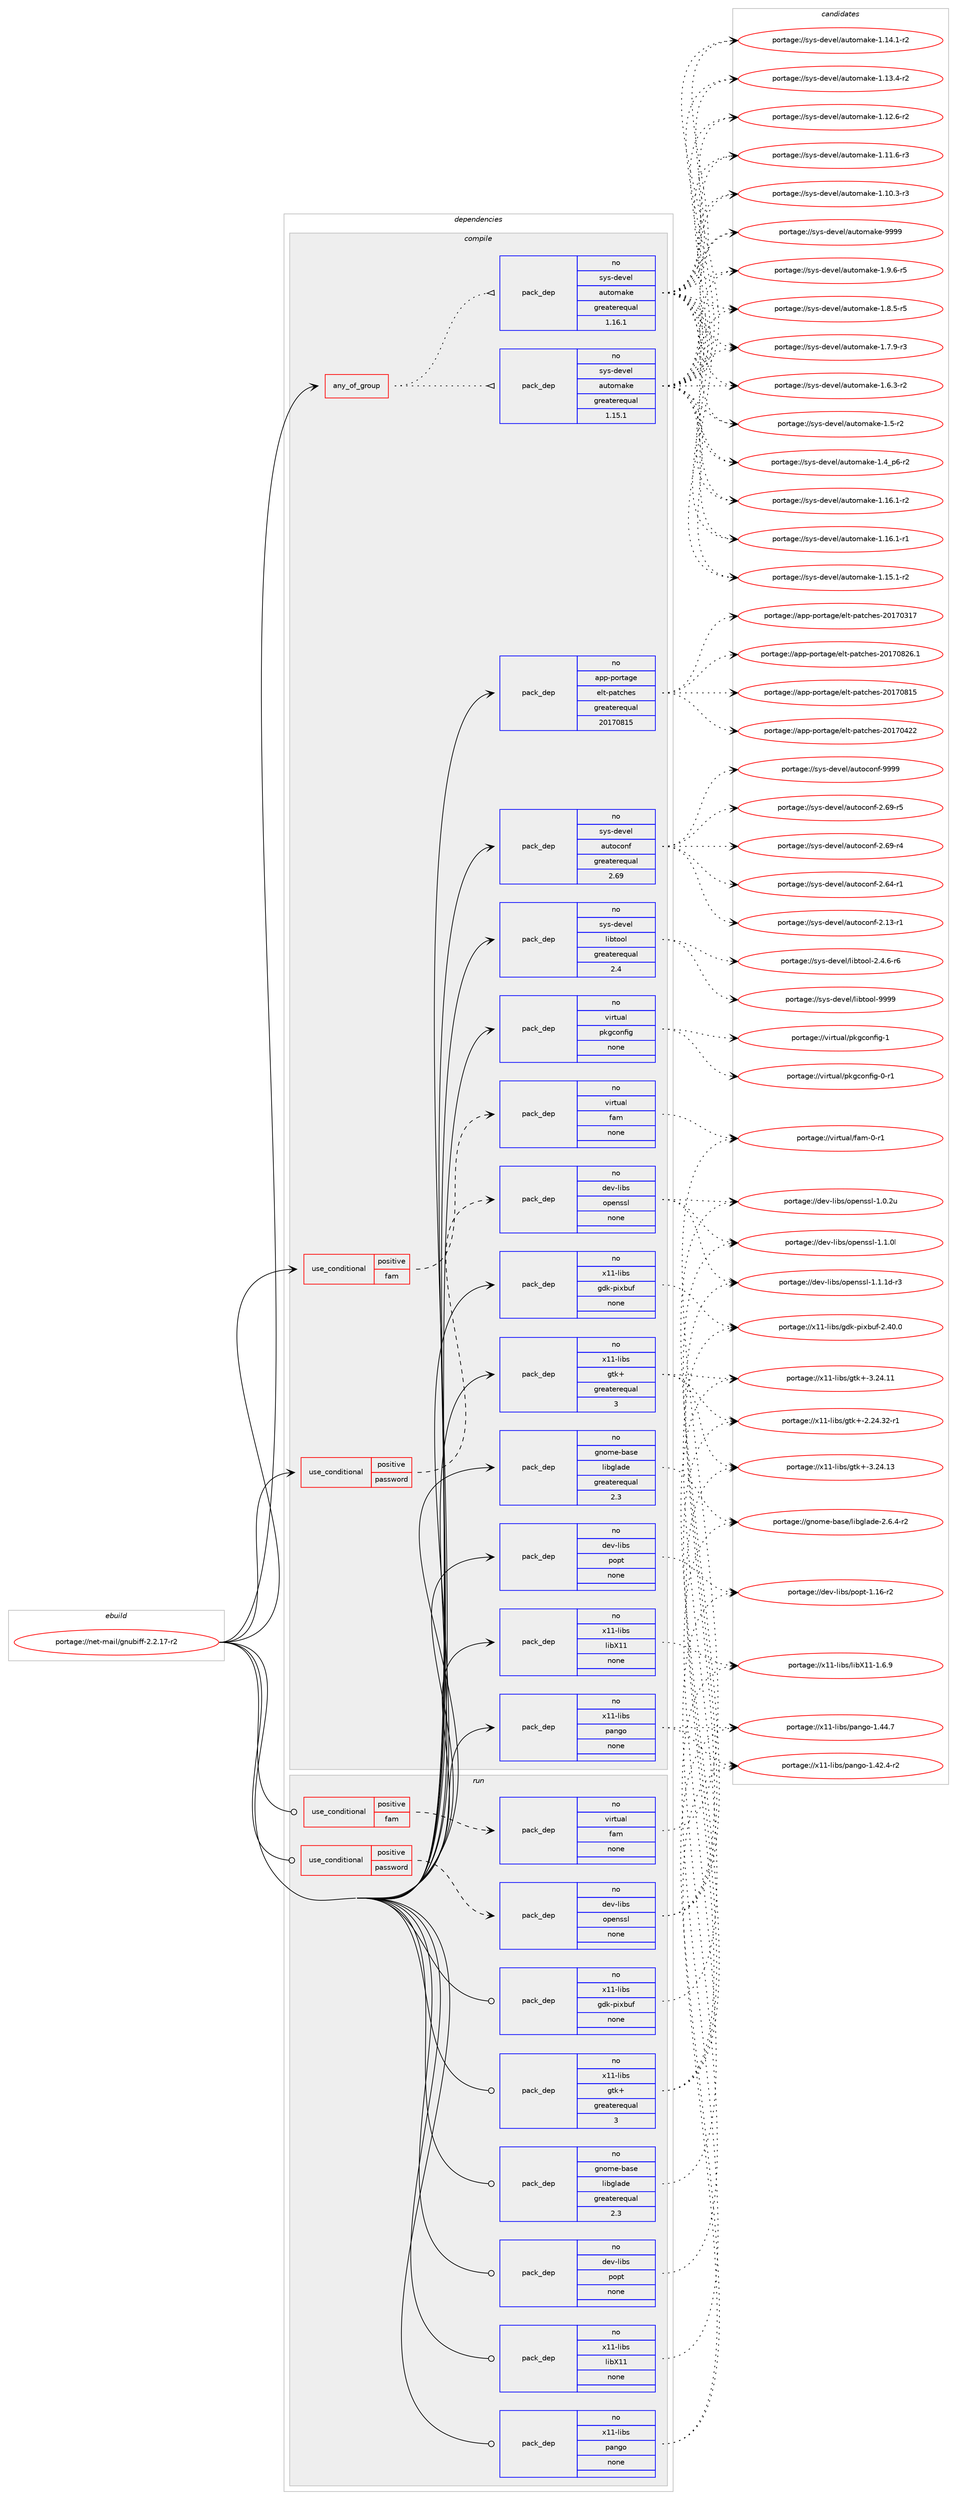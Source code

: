digraph prolog {

# *************
# Graph options
# *************

newrank=true;
concentrate=true;
compound=true;
graph [rankdir=LR,fontname=Helvetica,fontsize=10,ranksep=1.5];#, ranksep=2.5, nodesep=0.2];
edge  [arrowhead=vee];
node  [fontname=Helvetica,fontsize=10];

# **********
# The ebuild
# **********

subgraph cluster_leftcol {
color=gray;
rank=same;
label=<<i>ebuild</i>>;
id [label="portage://net-mail/gnubiff-2.2.17-r2", color=red, width=4, href="../net-mail/gnubiff-2.2.17-r2.svg"];
}

# ****************
# The dependencies
# ****************

subgraph cluster_midcol {
color=gray;
label=<<i>dependencies</i>>;
subgraph cluster_compile {
fillcolor="#eeeeee";
style=filled;
label=<<i>compile</i>>;
subgraph any2053 {
dependency132432 [label=<<TABLE BORDER="0" CELLBORDER="1" CELLSPACING="0" CELLPADDING="4"><TR><TD CELLPADDING="10">any_of_group</TD></TR></TABLE>>, shape=none, color=red];subgraph pack102286 {
dependency132433 [label=<<TABLE BORDER="0" CELLBORDER="1" CELLSPACING="0" CELLPADDING="4" WIDTH="220"><TR><TD ROWSPAN="6" CELLPADDING="30">pack_dep</TD></TR><TR><TD WIDTH="110">no</TD></TR><TR><TD>sys-devel</TD></TR><TR><TD>automake</TD></TR><TR><TD>greaterequal</TD></TR><TR><TD>1.16.1</TD></TR></TABLE>>, shape=none, color=blue];
}
dependency132432:e -> dependency132433:w [weight=20,style="dotted",arrowhead="oinv"];
subgraph pack102287 {
dependency132434 [label=<<TABLE BORDER="0" CELLBORDER="1" CELLSPACING="0" CELLPADDING="4" WIDTH="220"><TR><TD ROWSPAN="6" CELLPADDING="30">pack_dep</TD></TR><TR><TD WIDTH="110">no</TD></TR><TR><TD>sys-devel</TD></TR><TR><TD>automake</TD></TR><TR><TD>greaterequal</TD></TR><TR><TD>1.15.1</TD></TR></TABLE>>, shape=none, color=blue];
}
dependency132432:e -> dependency132434:w [weight=20,style="dotted",arrowhead="oinv"];
}
id:e -> dependency132432:w [weight=20,style="solid",arrowhead="vee"];
subgraph cond27953 {
dependency132435 [label=<<TABLE BORDER="0" CELLBORDER="1" CELLSPACING="0" CELLPADDING="4"><TR><TD ROWSPAN="3" CELLPADDING="10">use_conditional</TD></TR><TR><TD>positive</TD></TR><TR><TD>fam</TD></TR></TABLE>>, shape=none, color=red];
subgraph pack102288 {
dependency132436 [label=<<TABLE BORDER="0" CELLBORDER="1" CELLSPACING="0" CELLPADDING="4" WIDTH="220"><TR><TD ROWSPAN="6" CELLPADDING="30">pack_dep</TD></TR><TR><TD WIDTH="110">no</TD></TR><TR><TD>virtual</TD></TR><TR><TD>fam</TD></TR><TR><TD>none</TD></TR><TR><TD></TD></TR></TABLE>>, shape=none, color=blue];
}
dependency132435:e -> dependency132436:w [weight=20,style="dashed",arrowhead="vee"];
}
id:e -> dependency132435:w [weight=20,style="solid",arrowhead="vee"];
subgraph cond27954 {
dependency132437 [label=<<TABLE BORDER="0" CELLBORDER="1" CELLSPACING="0" CELLPADDING="4"><TR><TD ROWSPAN="3" CELLPADDING="10">use_conditional</TD></TR><TR><TD>positive</TD></TR><TR><TD>password</TD></TR></TABLE>>, shape=none, color=red];
subgraph pack102289 {
dependency132438 [label=<<TABLE BORDER="0" CELLBORDER="1" CELLSPACING="0" CELLPADDING="4" WIDTH="220"><TR><TD ROWSPAN="6" CELLPADDING="30">pack_dep</TD></TR><TR><TD WIDTH="110">no</TD></TR><TR><TD>dev-libs</TD></TR><TR><TD>openssl</TD></TR><TR><TD>none</TD></TR><TR><TD></TD></TR></TABLE>>, shape=none, color=blue];
}
dependency132437:e -> dependency132438:w [weight=20,style="dashed",arrowhead="vee"];
}
id:e -> dependency132437:w [weight=20,style="solid",arrowhead="vee"];
subgraph pack102290 {
dependency132439 [label=<<TABLE BORDER="0" CELLBORDER="1" CELLSPACING="0" CELLPADDING="4" WIDTH="220"><TR><TD ROWSPAN="6" CELLPADDING="30">pack_dep</TD></TR><TR><TD WIDTH="110">no</TD></TR><TR><TD>app-portage</TD></TR><TR><TD>elt-patches</TD></TR><TR><TD>greaterequal</TD></TR><TR><TD>20170815</TD></TR></TABLE>>, shape=none, color=blue];
}
id:e -> dependency132439:w [weight=20,style="solid",arrowhead="vee"];
subgraph pack102291 {
dependency132440 [label=<<TABLE BORDER="0" CELLBORDER="1" CELLSPACING="0" CELLPADDING="4" WIDTH="220"><TR><TD ROWSPAN="6" CELLPADDING="30">pack_dep</TD></TR><TR><TD WIDTH="110">no</TD></TR><TR><TD>dev-libs</TD></TR><TR><TD>popt</TD></TR><TR><TD>none</TD></TR><TR><TD></TD></TR></TABLE>>, shape=none, color=blue];
}
id:e -> dependency132440:w [weight=20,style="solid",arrowhead="vee"];
subgraph pack102292 {
dependency132441 [label=<<TABLE BORDER="0" CELLBORDER="1" CELLSPACING="0" CELLPADDING="4" WIDTH="220"><TR><TD ROWSPAN="6" CELLPADDING="30">pack_dep</TD></TR><TR><TD WIDTH="110">no</TD></TR><TR><TD>gnome-base</TD></TR><TR><TD>libglade</TD></TR><TR><TD>greaterequal</TD></TR><TR><TD>2.3</TD></TR></TABLE>>, shape=none, color=blue];
}
id:e -> dependency132441:w [weight=20,style="solid",arrowhead="vee"];
subgraph pack102293 {
dependency132442 [label=<<TABLE BORDER="0" CELLBORDER="1" CELLSPACING="0" CELLPADDING="4" WIDTH="220"><TR><TD ROWSPAN="6" CELLPADDING="30">pack_dep</TD></TR><TR><TD WIDTH="110">no</TD></TR><TR><TD>sys-devel</TD></TR><TR><TD>autoconf</TD></TR><TR><TD>greaterequal</TD></TR><TR><TD>2.69</TD></TR></TABLE>>, shape=none, color=blue];
}
id:e -> dependency132442:w [weight=20,style="solid",arrowhead="vee"];
subgraph pack102294 {
dependency132443 [label=<<TABLE BORDER="0" CELLBORDER="1" CELLSPACING="0" CELLPADDING="4" WIDTH="220"><TR><TD ROWSPAN="6" CELLPADDING="30">pack_dep</TD></TR><TR><TD WIDTH="110">no</TD></TR><TR><TD>sys-devel</TD></TR><TR><TD>libtool</TD></TR><TR><TD>greaterequal</TD></TR><TR><TD>2.4</TD></TR></TABLE>>, shape=none, color=blue];
}
id:e -> dependency132443:w [weight=20,style="solid",arrowhead="vee"];
subgraph pack102295 {
dependency132444 [label=<<TABLE BORDER="0" CELLBORDER="1" CELLSPACING="0" CELLPADDING="4" WIDTH="220"><TR><TD ROWSPAN="6" CELLPADDING="30">pack_dep</TD></TR><TR><TD WIDTH="110">no</TD></TR><TR><TD>virtual</TD></TR><TR><TD>pkgconfig</TD></TR><TR><TD>none</TD></TR><TR><TD></TD></TR></TABLE>>, shape=none, color=blue];
}
id:e -> dependency132444:w [weight=20,style="solid",arrowhead="vee"];
subgraph pack102296 {
dependency132445 [label=<<TABLE BORDER="0" CELLBORDER="1" CELLSPACING="0" CELLPADDING="4" WIDTH="220"><TR><TD ROWSPAN="6" CELLPADDING="30">pack_dep</TD></TR><TR><TD WIDTH="110">no</TD></TR><TR><TD>x11-libs</TD></TR><TR><TD>gdk-pixbuf</TD></TR><TR><TD>none</TD></TR><TR><TD></TD></TR></TABLE>>, shape=none, color=blue];
}
id:e -> dependency132445:w [weight=20,style="solid",arrowhead="vee"];
subgraph pack102297 {
dependency132446 [label=<<TABLE BORDER="0" CELLBORDER="1" CELLSPACING="0" CELLPADDING="4" WIDTH="220"><TR><TD ROWSPAN="6" CELLPADDING="30">pack_dep</TD></TR><TR><TD WIDTH="110">no</TD></TR><TR><TD>x11-libs</TD></TR><TR><TD>gtk+</TD></TR><TR><TD>greaterequal</TD></TR><TR><TD>3</TD></TR></TABLE>>, shape=none, color=blue];
}
id:e -> dependency132446:w [weight=20,style="solid",arrowhead="vee"];
subgraph pack102298 {
dependency132447 [label=<<TABLE BORDER="0" CELLBORDER="1" CELLSPACING="0" CELLPADDING="4" WIDTH="220"><TR><TD ROWSPAN="6" CELLPADDING="30">pack_dep</TD></TR><TR><TD WIDTH="110">no</TD></TR><TR><TD>x11-libs</TD></TR><TR><TD>libX11</TD></TR><TR><TD>none</TD></TR><TR><TD></TD></TR></TABLE>>, shape=none, color=blue];
}
id:e -> dependency132447:w [weight=20,style="solid",arrowhead="vee"];
subgraph pack102299 {
dependency132448 [label=<<TABLE BORDER="0" CELLBORDER="1" CELLSPACING="0" CELLPADDING="4" WIDTH="220"><TR><TD ROWSPAN="6" CELLPADDING="30">pack_dep</TD></TR><TR><TD WIDTH="110">no</TD></TR><TR><TD>x11-libs</TD></TR><TR><TD>pango</TD></TR><TR><TD>none</TD></TR><TR><TD></TD></TR></TABLE>>, shape=none, color=blue];
}
id:e -> dependency132448:w [weight=20,style="solid",arrowhead="vee"];
}
subgraph cluster_compileandrun {
fillcolor="#eeeeee";
style=filled;
label=<<i>compile and run</i>>;
}
subgraph cluster_run {
fillcolor="#eeeeee";
style=filled;
label=<<i>run</i>>;
subgraph cond27955 {
dependency132449 [label=<<TABLE BORDER="0" CELLBORDER="1" CELLSPACING="0" CELLPADDING="4"><TR><TD ROWSPAN="3" CELLPADDING="10">use_conditional</TD></TR><TR><TD>positive</TD></TR><TR><TD>fam</TD></TR></TABLE>>, shape=none, color=red];
subgraph pack102300 {
dependency132450 [label=<<TABLE BORDER="0" CELLBORDER="1" CELLSPACING="0" CELLPADDING="4" WIDTH="220"><TR><TD ROWSPAN="6" CELLPADDING="30">pack_dep</TD></TR><TR><TD WIDTH="110">no</TD></TR><TR><TD>virtual</TD></TR><TR><TD>fam</TD></TR><TR><TD>none</TD></TR><TR><TD></TD></TR></TABLE>>, shape=none, color=blue];
}
dependency132449:e -> dependency132450:w [weight=20,style="dashed",arrowhead="vee"];
}
id:e -> dependency132449:w [weight=20,style="solid",arrowhead="odot"];
subgraph cond27956 {
dependency132451 [label=<<TABLE BORDER="0" CELLBORDER="1" CELLSPACING="0" CELLPADDING="4"><TR><TD ROWSPAN="3" CELLPADDING="10">use_conditional</TD></TR><TR><TD>positive</TD></TR><TR><TD>password</TD></TR></TABLE>>, shape=none, color=red];
subgraph pack102301 {
dependency132452 [label=<<TABLE BORDER="0" CELLBORDER="1" CELLSPACING="0" CELLPADDING="4" WIDTH="220"><TR><TD ROWSPAN="6" CELLPADDING="30">pack_dep</TD></TR><TR><TD WIDTH="110">no</TD></TR><TR><TD>dev-libs</TD></TR><TR><TD>openssl</TD></TR><TR><TD>none</TD></TR><TR><TD></TD></TR></TABLE>>, shape=none, color=blue];
}
dependency132451:e -> dependency132452:w [weight=20,style="dashed",arrowhead="vee"];
}
id:e -> dependency132451:w [weight=20,style="solid",arrowhead="odot"];
subgraph pack102302 {
dependency132453 [label=<<TABLE BORDER="0" CELLBORDER="1" CELLSPACING="0" CELLPADDING="4" WIDTH="220"><TR><TD ROWSPAN="6" CELLPADDING="30">pack_dep</TD></TR><TR><TD WIDTH="110">no</TD></TR><TR><TD>dev-libs</TD></TR><TR><TD>popt</TD></TR><TR><TD>none</TD></TR><TR><TD></TD></TR></TABLE>>, shape=none, color=blue];
}
id:e -> dependency132453:w [weight=20,style="solid",arrowhead="odot"];
subgraph pack102303 {
dependency132454 [label=<<TABLE BORDER="0" CELLBORDER="1" CELLSPACING="0" CELLPADDING="4" WIDTH="220"><TR><TD ROWSPAN="6" CELLPADDING="30">pack_dep</TD></TR><TR><TD WIDTH="110">no</TD></TR><TR><TD>gnome-base</TD></TR><TR><TD>libglade</TD></TR><TR><TD>greaterequal</TD></TR><TR><TD>2.3</TD></TR></TABLE>>, shape=none, color=blue];
}
id:e -> dependency132454:w [weight=20,style="solid",arrowhead="odot"];
subgraph pack102304 {
dependency132455 [label=<<TABLE BORDER="0" CELLBORDER="1" CELLSPACING="0" CELLPADDING="4" WIDTH="220"><TR><TD ROWSPAN="6" CELLPADDING="30">pack_dep</TD></TR><TR><TD WIDTH="110">no</TD></TR><TR><TD>x11-libs</TD></TR><TR><TD>gdk-pixbuf</TD></TR><TR><TD>none</TD></TR><TR><TD></TD></TR></TABLE>>, shape=none, color=blue];
}
id:e -> dependency132455:w [weight=20,style="solid",arrowhead="odot"];
subgraph pack102305 {
dependency132456 [label=<<TABLE BORDER="0" CELLBORDER="1" CELLSPACING="0" CELLPADDING="4" WIDTH="220"><TR><TD ROWSPAN="6" CELLPADDING="30">pack_dep</TD></TR><TR><TD WIDTH="110">no</TD></TR><TR><TD>x11-libs</TD></TR><TR><TD>gtk+</TD></TR><TR><TD>greaterequal</TD></TR><TR><TD>3</TD></TR></TABLE>>, shape=none, color=blue];
}
id:e -> dependency132456:w [weight=20,style="solid",arrowhead="odot"];
subgraph pack102306 {
dependency132457 [label=<<TABLE BORDER="0" CELLBORDER="1" CELLSPACING="0" CELLPADDING="4" WIDTH="220"><TR><TD ROWSPAN="6" CELLPADDING="30">pack_dep</TD></TR><TR><TD WIDTH="110">no</TD></TR><TR><TD>x11-libs</TD></TR><TR><TD>libX11</TD></TR><TR><TD>none</TD></TR><TR><TD></TD></TR></TABLE>>, shape=none, color=blue];
}
id:e -> dependency132457:w [weight=20,style="solid",arrowhead="odot"];
subgraph pack102307 {
dependency132458 [label=<<TABLE BORDER="0" CELLBORDER="1" CELLSPACING="0" CELLPADDING="4" WIDTH="220"><TR><TD ROWSPAN="6" CELLPADDING="30">pack_dep</TD></TR><TR><TD WIDTH="110">no</TD></TR><TR><TD>x11-libs</TD></TR><TR><TD>pango</TD></TR><TR><TD>none</TD></TR><TR><TD></TD></TR></TABLE>>, shape=none, color=blue];
}
id:e -> dependency132458:w [weight=20,style="solid",arrowhead="odot"];
}
}

# **************
# The candidates
# **************

subgraph cluster_choices {
rank=same;
color=gray;
label=<<i>candidates</i>>;

subgraph choice102286 {
color=black;
nodesep=1;
choice115121115451001011181011084797117116111109971071014557575757 [label="portage://sys-devel/automake-9999", color=red, width=4,href="../sys-devel/automake-9999.svg"];
choice115121115451001011181011084797117116111109971071014549465746544511453 [label="portage://sys-devel/automake-1.9.6-r5", color=red, width=4,href="../sys-devel/automake-1.9.6-r5.svg"];
choice115121115451001011181011084797117116111109971071014549465646534511453 [label="portage://sys-devel/automake-1.8.5-r5", color=red, width=4,href="../sys-devel/automake-1.8.5-r5.svg"];
choice115121115451001011181011084797117116111109971071014549465546574511451 [label="portage://sys-devel/automake-1.7.9-r3", color=red, width=4,href="../sys-devel/automake-1.7.9-r3.svg"];
choice115121115451001011181011084797117116111109971071014549465446514511450 [label="portage://sys-devel/automake-1.6.3-r2", color=red, width=4,href="../sys-devel/automake-1.6.3-r2.svg"];
choice11512111545100101118101108479711711611110997107101454946534511450 [label="portage://sys-devel/automake-1.5-r2", color=red, width=4,href="../sys-devel/automake-1.5-r2.svg"];
choice115121115451001011181011084797117116111109971071014549465295112544511450 [label="portage://sys-devel/automake-1.4_p6-r2", color=red, width=4,href="../sys-devel/automake-1.4_p6-r2.svg"];
choice11512111545100101118101108479711711611110997107101454946495446494511450 [label="portage://sys-devel/automake-1.16.1-r2", color=red, width=4,href="../sys-devel/automake-1.16.1-r2.svg"];
choice11512111545100101118101108479711711611110997107101454946495446494511449 [label="portage://sys-devel/automake-1.16.1-r1", color=red, width=4,href="../sys-devel/automake-1.16.1-r1.svg"];
choice11512111545100101118101108479711711611110997107101454946495346494511450 [label="portage://sys-devel/automake-1.15.1-r2", color=red, width=4,href="../sys-devel/automake-1.15.1-r2.svg"];
choice11512111545100101118101108479711711611110997107101454946495246494511450 [label="portage://sys-devel/automake-1.14.1-r2", color=red, width=4,href="../sys-devel/automake-1.14.1-r2.svg"];
choice11512111545100101118101108479711711611110997107101454946495146524511450 [label="portage://sys-devel/automake-1.13.4-r2", color=red, width=4,href="../sys-devel/automake-1.13.4-r2.svg"];
choice11512111545100101118101108479711711611110997107101454946495046544511450 [label="portage://sys-devel/automake-1.12.6-r2", color=red, width=4,href="../sys-devel/automake-1.12.6-r2.svg"];
choice11512111545100101118101108479711711611110997107101454946494946544511451 [label="portage://sys-devel/automake-1.11.6-r3", color=red, width=4,href="../sys-devel/automake-1.11.6-r3.svg"];
choice11512111545100101118101108479711711611110997107101454946494846514511451 [label="portage://sys-devel/automake-1.10.3-r3", color=red, width=4,href="../sys-devel/automake-1.10.3-r3.svg"];
dependency132433:e -> choice115121115451001011181011084797117116111109971071014557575757:w [style=dotted,weight="100"];
dependency132433:e -> choice115121115451001011181011084797117116111109971071014549465746544511453:w [style=dotted,weight="100"];
dependency132433:e -> choice115121115451001011181011084797117116111109971071014549465646534511453:w [style=dotted,weight="100"];
dependency132433:e -> choice115121115451001011181011084797117116111109971071014549465546574511451:w [style=dotted,weight="100"];
dependency132433:e -> choice115121115451001011181011084797117116111109971071014549465446514511450:w [style=dotted,weight="100"];
dependency132433:e -> choice11512111545100101118101108479711711611110997107101454946534511450:w [style=dotted,weight="100"];
dependency132433:e -> choice115121115451001011181011084797117116111109971071014549465295112544511450:w [style=dotted,weight="100"];
dependency132433:e -> choice11512111545100101118101108479711711611110997107101454946495446494511450:w [style=dotted,weight="100"];
dependency132433:e -> choice11512111545100101118101108479711711611110997107101454946495446494511449:w [style=dotted,weight="100"];
dependency132433:e -> choice11512111545100101118101108479711711611110997107101454946495346494511450:w [style=dotted,weight="100"];
dependency132433:e -> choice11512111545100101118101108479711711611110997107101454946495246494511450:w [style=dotted,weight="100"];
dependency132433:e -> choice11512111545100101118101108479711711611110997107101454946495146524511450:w [style=dotted,weight="100"];
dependency132433:e -> choice11512111545100101118101108479711711611110997107101454946495046544511450:w [style=dotted,weight="100"];
dependency132433:e -> choice11512111545100101118101108479711711611110997107101454946494946544511451:w [style=dotted,weight="100"];
dependency132433:e -> choice11512111545100101118101108479711711611110997107101454946494846514511451:w [style=dotted,weight="100"];
}
subgraph choice102287 {
color=black;
nodesep=1;
choice115121115451001011181011084797117116111109971071014557575757 [label="portage://sys-devel/automake-9999", color=red, width=4,href="../sys-devel/automake-9999.svg"];
choice115121115451001011181011084797117116111109971071014549465746544511453 [label="portage://sys-devel/automake-1.9.6-r5", color=red, width=4,href="../sys-devel/automake-1.9.6-r5.svg"];
choice115121115451001011181011084797117116111109971071014549465646534511453 [label="portage://sys-devel/automake-1.8.5-r5", color=red, width=4,href="../sys-devel/automake-1.8.5-r5.svg"];
choice115121115451001011181011084797117116111109971071014549465546574511451 [label="portage://sys-devel/automake-1.7.9-r3", color=red, width=4,href="../sys-devel/automake-1.7.9-r3.svg"];
choice115121115451001011181011084797117116111109971071014549465446514511450 [label="portage://sys-devel/automake-1.6.3-r2", color=red, width=4,href="../sys-devel/automake-1.6.3-r2.svg"];
choice11512111545100101118101108479711711611110997107101454946534511450 [label="portage://sys-devel/automake-1.5-r2", color=red, width=4,href="../sys-devel/automake-1.5-r2.svg"];
choice115121115451001011181011084797117116111109971071014549465295112544511450 [label="portage://sys-devel/automake-1.4_p6-r2", color=red, width=4,href="../sys-devel/automake-1.4_p6-r2.svg"];
choice11512111545100101118101108479711711611110997107101454946495446494511450 [label="portage://sys-devel/automake-1.16.1-r2", color=red, width=4,href="../sys-devel/automake-1.16.1-r2.svg"];
choice11512111545100101118101108479711711611110997107101454946495446494511449 [label="portage://sys-devel/automake-1.16.1-r1", color=red, width=4,href="../sys-devel/automake-1.16.1-r1.svg"];
choice11512111545100101118101108479711711611110997107101454946495346494511450 [label="portage://sys-devel/automake-1.15.1-r2", color=red, width=4,href="../sys-devel/automake-1.15.1-r2.svg"];
choice11512111545100101118101108479711711611110997107101454946495246494511450 [label="portage://sys-devel/automake-1.14.1-r2", color=red, width=4,href="../sys-devel/automake-1.14.1-r2.svg"];
choice11512111545100101118101108479711711611110997107101454946495146524511450 [label="portage://sys-devel/automake-1.13.4-r2", color=red, width=4,href="../sys-devel/automake-1.13.4-r2.svg"];
choice11512111545100101118101108479711711611110997107101454946495046544511450 [label="portage://sys-devel/automake-1.12.6-r2", color=red, width=4,href="../sys-devel/automake-1.12.6-r2.svg"];
choice11512111545100101118101108479711711611110997107101454946494946544511451 [label="portage://sys-devel/automake-1.11.6-r3", color=red, width=4,href="../sys-devel/automake-1.11.6-r3.svg"];
choice11512111545100101118101108479711711611110997107101454946494846514511451 [label="portage://sys-devel/automake-1.10.3-r3", color=red, width=4,href="../sys-devel/automake-1.10.3-r3.svg"];
dependency132434:e -> choice115121115451001011181011084797117116111109971071014557575757:w [style=dotted,weight="100"];
dependency132434:e -> choice115121115451001011181011084797117116111109971071014549465746544511453:w [style=dotted,weight="100"];
dependency132434:e -> choice115121115451001011181011084797117116111109971071014549465646534511453:w [style=dotted,weight="100"];
dependency132434:e -> choice115121115451001011181011084797117116111109971071014549465546574511451:w [style=dotted,weight="100"];
dependency132434:e -> choice115121115451001011181011084797117116111109971071014549465446514511450:w [style=dotted,weight="100"];
dependency132434:e -> choice11512111545100101118101108479711711611110997107101454946534511450:w [style=dotted,weight="100"];
dependency132434:e -> choice115121115451001011181011084797117116111109971071014549465295112544511450:w [style=dotted,weight="100"];
dependency132434:e -> choice11512111545100101118101108479711711611110997107101454946495446494511450:w [style=dotted,weight="100"];
dependency132434:e -> choice11512111545100101118101108479711711611110997107101454946495446494511449:w [style=dotted,weight="100"];
dependency132434:e -> choice11512111545100101118101108479711711611110997107101454946495346494511450:w [style=dotted,weight="100"];
dependency132434:e -> choice11512111545100101118101108479711711611110997107101454946495246494511450:w [style=dotted,weight="100"];
dependency132434:e -> choice11512111545100101118101108479711711611110997107101454946495146524511450:w [style=dotted,weight="100"];
dependency132434:e -> choice11512111545100101118101108479711711611110997107101454946495046544511450:w [style=dotted,weight="100"];
dependency132434:e -> choice11512111545100101118101108479711711611110997107101454946494946544511451:w [style=dotted,weight="100"];
dependency132434:e -> choice11512111545100101118101108479711711611110997107101454946494846514511451:w [style=dotted,weight="100"];
}
subgraph choice102288 {
color=black;
nodesep=1;
choice11810511411611797108471029710945484511449 [label="portage://virtual/fam-0-r1", color=red, width=4,href="../virtual/fam-0-r1.svg"];
dependency132436:e -> choice11810511411611797108471029710945484511449:w [style=dotted,weight="100"];
}
subgraph choice102289 {
color=black;
nodesep=1;
choice1001011184510810598115471111121011101151151084549464946491004511451 [label="portage://dev-libs/openssl-1.1.1d-r3", color=red, width=4,href="../dev-libs/openssl-1.1.1d-r3.svg"];
choice100101118451081059811547111112101110115115108454946494648108 [label="portage://dev-libs/openssl-1.1.0l", color=red, width=4,href="../dev-libs/openssl-1.1.0l.svg"];
choice100101118451081059811547111112101110115115108454946484650117 [label="portage://dev-libs/openssl-1.0.2u", color=red, width=4,href="../dev-libs/openssl-1.0.2u.svg"];
dependency132438:e -> choice1001011184510810598115471111121011101151151084549464946491004511451:w [style=dotted,weight="100"];
dependency132438:e -> choice100101118451081059811547111112101110115115108454946494648108:w [style=dotted,weight="100"];
dependency132438:e -> choice100101118451081059811547111112101110115115108454946484650117:w [style=dotted,weight="100"];
}
subgraph choice102290 {
color=black;
nodesep=1;
choice971121124511211111411697103101471011081164511297116991041011154550484955485650544649 [label="portage://app-portage/elt-patches-20170826.1", color=red, width=4,href="../app-portage/elt-patches-20170826.1.svg"];
choice97112112451121111141169710310147101108116451129711699104101115455048495548564953 [label="portage://app-portage/elt-patches-20170815", color=red, width=4,href="../app-portage/elt-patches-20170815.svg"];
choice97112112451121111141169710310147101108116451129711699104101115455048495548525050 [label="portage://app-portage/elt-patches-20170422", color=red, width=4,href="../app-portage/elt-patches-20170422.svg"];
choice97112112451121111141169710310147101108116451129711699104101115455048495548514955 [label="portage://app-portage/elt-patches-20170317", color=red, width=4,href="../app-portage/elt-patches-20170317.svg"];
dependency132439:e -> choice971121124511211111411697103101471011081164511297116991041011154550484955485650544649:w [style=dotted,weight="100"];
dependency132439:e -> choice97112112451121111141169710310147101108116451129711699104101115455048495548564953:w [style=dotted,weight="100"];
dependency132439:e -> choice97112112451121111141169710310147101108116451129711699104101115455048495548525050:w [style=dotted,weight="100"];
dependency132439:e -> choice97112112451121111141169710310147101108116451129711699104101115455048495548514955:w [style=dotted,weight="100"];
}
subgraph choice102291 {
color=black;
nodesep=1;
choice10010111845108105981154711211111211645494649544511450 [label="portage://dev-libs/popt-1.16-r2", color=red, width=4,href="../dev-libs/popt-1.16-r2.svg"];
dependency132440:e -> choice10010111845108105981154711211111211645494649544511450:w [style=dotted,weight="100"];
}
subgraph choice102292 {
color=black;
nodesep=1;
choice1031101111091014598971151014710810598103108971001014550465446524511450 [label="portage://gnome-base/libglade-2.6.4-r2", color=red, width=4,href="../gnome-base/libglade-2.6.4-r2.svg"];
dependency132441:e -> choice1031101111091014598971151014710810598103108971001014550465446524511450:w [style=dotted,weight="100"];
}
subgraph choice102293 {
color=black;
nodesep=1;
choice115121115451001011181011084797117116111991111101024557575757 [label="portage://sys-devel/autoconf-9999", color=red, width=4,href="../sys-devel/autoconf-9999.svg"];
choice1151211154510010111810110847971171161119911111010245504654574511453 [label="portage://sys-devel/autoconf-2.69-r5", color=red, width=4,href="../sys-devel/autoconf-2.69-r5.svg"];
choice1151211154510010111810110847971171161119911111010245504654574511452 [label="portage://sys-devel/autoconf-2.69-r4", color=red, width=4,href="../sys-devel/autoconf-2.69-r4.svg"];
choice1151211154510010111810110847971171161119911111010245504654524511449 [label="portage://sys-devel/autoconf-2.64-r1", color=red, width=4,href="../sys-devel/autoconf-2.64-r1.svg"];
choice1151211154510010111810110847971171161119911111010245504649514511449 [label="portage://sys-devel/autoconf-2.13-r1", color=red, width=4,href="../sys-devel/autoconf-2.13-r1.svg"];
dependency132442:e -> choice115121115451001011181011084797117116111991111101024557575757:w [style=dotted,weight="100"];
dependency132442:e -> choice1151211154510010111810110847971171161119911111010245504654574511453:w [style=dotted,weight="100"];
dependency132442:e -> choice1151211154510010111810110847971171161119911111010245504654574511452:w [style=dotted,weight="100"];
dependency132442:e -> choice1151211154510010111810110847971171161119911111010245504654524511449:w [style=dotted,weight="100"];
dependency132442:e -> choice1151211154510010111810110847971171161119911111010245504649514511449:w [style=dotted,weight="100"];
}
subgraph choice102294 {
color=black;
nodesep=1;
choice1151211154510010111810110847108105981161111111084557575757 [label="portage://sys-devel/libtool-9999", color=red, width=4,href="../sys-devel/libtool-9999.svg"];
choice1151211154510010111810110847108105981161111111084550465246544511454 [label="portage://sys-devel/libtool-2.4.6-r6", color=red, width=4,href="../sys-devel/libtool-2.4.6-r6.svg"];
dependency132443:e -> choice1151211154510010111810110847108105981161111111084557575757:w [style=dotted,weight="100"];
dependency132443:e -> choice1151211154510010111810110847108105981161111111084550465246544511454:w [style=dotted,weight="100"];
}
subgraph choice102295 {
color=black;
nodesep=1;
choice1181051141161179710847112107103991111101021051034549 [label="portage://virtual/pkgconfig-1", color=red, width=4,href="../virtual/pkgconfig-1.svg"];
choice11810511411611797108471121071039911111010210510345484511449 [label="portage://virtual/pkgconfig-0-r1", color=red, width=4,href="../virtual/pkgconfig-0-r1.svg"];
dependency132444:e -> choice1181051141161179710847112107103991111101021051034549:w [style=dotted,weight="100"];
dependency132444:e -> choice11810511411611797108471121071039911111010210510345484511449:w [style=dotted,weight="100"];
}
subgraph choice102296 {
color=black;
nodesep=1;
choice1204949451081059811547103100107451121051209811710245504652484648 [label="portage://x11-libs/gdk-pixbuf-2.40.0", color=red, width=4,href="../x11-libs/gdk-pixbuf-2.40.0.svg"];
dependency132445:e -> choice1204949451081059811547103100107451121051209811710245504652484648:w [style=dotted,weight="100"];
}
subgraph choice102297 {
color=black;
nodesep=1;
choice1204949451081059811547103116107434551465052464951 [label="portage://x11-libs/gtk+-3.24.13", color=red, width=4,href="../x11-libs/gtk+-3.24.13.svg"];
choice1204949451081059811547103116107434551465052464949 [label="portage://x11-libs/gtk+-3.24.11", color=red, width=4,href="../x11-libs/gtk+-3.24.11.svg"];
choice12049494510810598115471031161074345504650524651504511449 [label="portage://x11-libs/gtk+-2.24.32-r1", color=red, width=4,href="../x11-libs/gtk+-2.24.32-r1.svg"];
dependency132446:e -> choice1204949451081059811547103116107434551465052464951:w [style=dotted,weight="100"];
dependency132446:e -> choice1204949451081059811547103116107434551465052464949:w [style=dotted,weight="100"];
dependency132446:e -> choice12049494510810598115471031161074345504650524651504511449:w [style=dotted,weight="100"];
}
subgraph choice102298 {
color=black;
nodesep=1;
choice120494945108105981154710810598884949454946544657 [label="portage://x11-libs/libX11-1.6.9", color=red, width=4,href="../x11-libs/libX11-1.6.9.svg"];
dependency132447:e -> choice120494945108105981154710810598884949454946544657:w [style=dotted,weight="100"];
}
subgraph choice102299 {
color=black;
nodesep=1;
choice12049494510810598115471129711010311145494652524655 [label="portage://x11-libs/pango-1.44.7", color=red, width=4,href="../x11-libs/pango-1.44.7.svg"];
choice120494945108105981154711297110103111454946525046524511450 [label="portage://x11-libs/pango-1.42.4-r2", color=red, width=4,href="../x11-libs/pango-1.42.4-r2.svg"];
dependency132448:e -> choice12049494510810598115471129711010311145494652524655:w [style=dotted,weight="100"];
dependency132448:e -> choice120494945108105981154711297110103111454946525046524511450:w [style=dotted,weight="100"];
}
subgraph choice102300 {
color=black;
nodesep=1;
choice11810511411611797108471029710945484511449 [label="portage://virtual/fam-0-r1", color=red, width=4,href="../virtual/fam-0-r1.svg"];
dependency132450:e -> choice11810511411611797108471029710945484511449:w [style=dotted,weight="100"];
}
subgraph choice102301 {
color=black;
nodesep=1;
choice1001011184510810598115471111121011101151151084549464946491004511451 [label="portage://dev-libs/openssl-1.1.1d-r3", color=red, width=4,href="../dev-libs/openssl-1.1.1d-r3.svg"];
choice100101118451081059811547111112101110115115108454946494648108 [label="portage://dev-libs/openssl-1.1.0l", color=red, width=4,href="../dev-libs/openssl-1.1.0l.svg"];
choice100101118451081059811547111112101110115115108454946484650117 [label="portage://dev-libs/openssl-1.0.2u", color=red, width=4,href="../dev-libs/openssl-1.0.2u.svg"];
dependency132452:e -> choice1001011184510810598115471111121011101151151084549464946491004511451:w [style=dotted,weight="100"];
dependency132452:e -> choice100101118451081059811547111112101110115115108454946494648108:w [style=dotted,weight="100"];
dependency132452:e -> choice100101118451081059811547111112101110115115108454946484650117:w [style=dotted,weight="100"];
}
subgraph choice102302 {
color=black;
nodesep=1;
choice10010111845108105981154711211111211645494649544511450 [label="portage://dev-libs/popt-1.16-r2", color=red, width=4,href="../dev-libs/popt-1.16-r2.svg"];
dependency132453:e -> choice10010111845108105981154711211111211645494649544511450:w [style=dotted,weight="100"];
}
subgraph choice102303 {
color=black;
nodesep=1;
choice1031101111091014598971151014710810598103108971001014550465446524511450 [label="portage://gnome-base/libglade-2.6.4-r2", color=red, width=4,href="../gnome-base/libglade-2.6.4-r2.svg"];
dependency132454:e -> choice1031101111091014598971151014710810598103108971001014550465446524511450:w [style=dotted,weight="100"];
}
subgraph choice102304 {
color=black;
nodesep=1;
choice1204949451081059811547103100107451121051209811710245504652484648 [label="portage://x11-libs/gdk-pixbuf-2.40.0", color=red, width=4,href="../x11-libs/gdk-pixbuf-2.40.0.svg"];
dependency132455:e -> choice1204949451081059811547103100107451121051209811710245504652484648:w [style=dotted,weight="100"];
}
subgraph choice102305 {
color=black;
nodesep=1;
choice1204949451081059811547103116107434551465052464951 [label="portage://x11-libs/gtk+-3.24.13", color=red, width=4,href="../x11-libs/gtk+-3.24.13.svg"];
choice1204949451081059811547103116107434551465052464949 [label="portage://x11-libs/gtk+-3.24.11", color=red, width=4,href="../x11-libs/gtk+-3.24.11.svg"];
choice12049494510810598115471031161074345504650524651504511449 [label="portage://x11-libs/gtk+-2.24.32-r1", color=red, width=4,href="../x11-libs/gtk+-2.24.32-r1.svg"];
dependency132456:e -> choice1204949451081059811547103116107434551465052464951:w [style=dotted,weight="100"];
dependency132456:e -> choice1204949451081059811547103116107434551465052464949:w [style=dotted,weight="100"];
dependency132456:e -> choice12049494510810598115471031161074345504650524651504511449:w [style=dotted,weight="100"];
}
subgraph choice102306 {
color=black;
nodesep=1;
choice120494945108105981154710810598884949454946544657 [label="portage://x11-libs/libX11-1.6.9", color=red, width=4,href="../x11-libs/libX11-1.6.9.svg"];
dependency132457:e -> choice120494945108105981154710810598884949454946544657:w [style=dotted,weight="100"];
}
subgraph choice102307 {
color=black;
nodesep=1;
choice12049494510810598115471129711010311145494652524655 [label="portage://x11-libs/pango-1.44.7", color=red, width=4,href="../x11-libs/pango-1.44.7.svg"];
choice120494945108105981154711297110103111454946525046524511450 [label="portage://x11-libs/pango-1.42.4-r2", color=red, width=4,href="../x11-libs/pango-1.42.4-r2.svg"];
dependency132458:e -> choice12049494510810598115471129711010311145494652524655:w [style=dotted,weight="100"];
dependency132458:e -> choice120494945108105981154711297110103111454946525046524511450:w [style=dotted,weight="100"];
}
}

}
